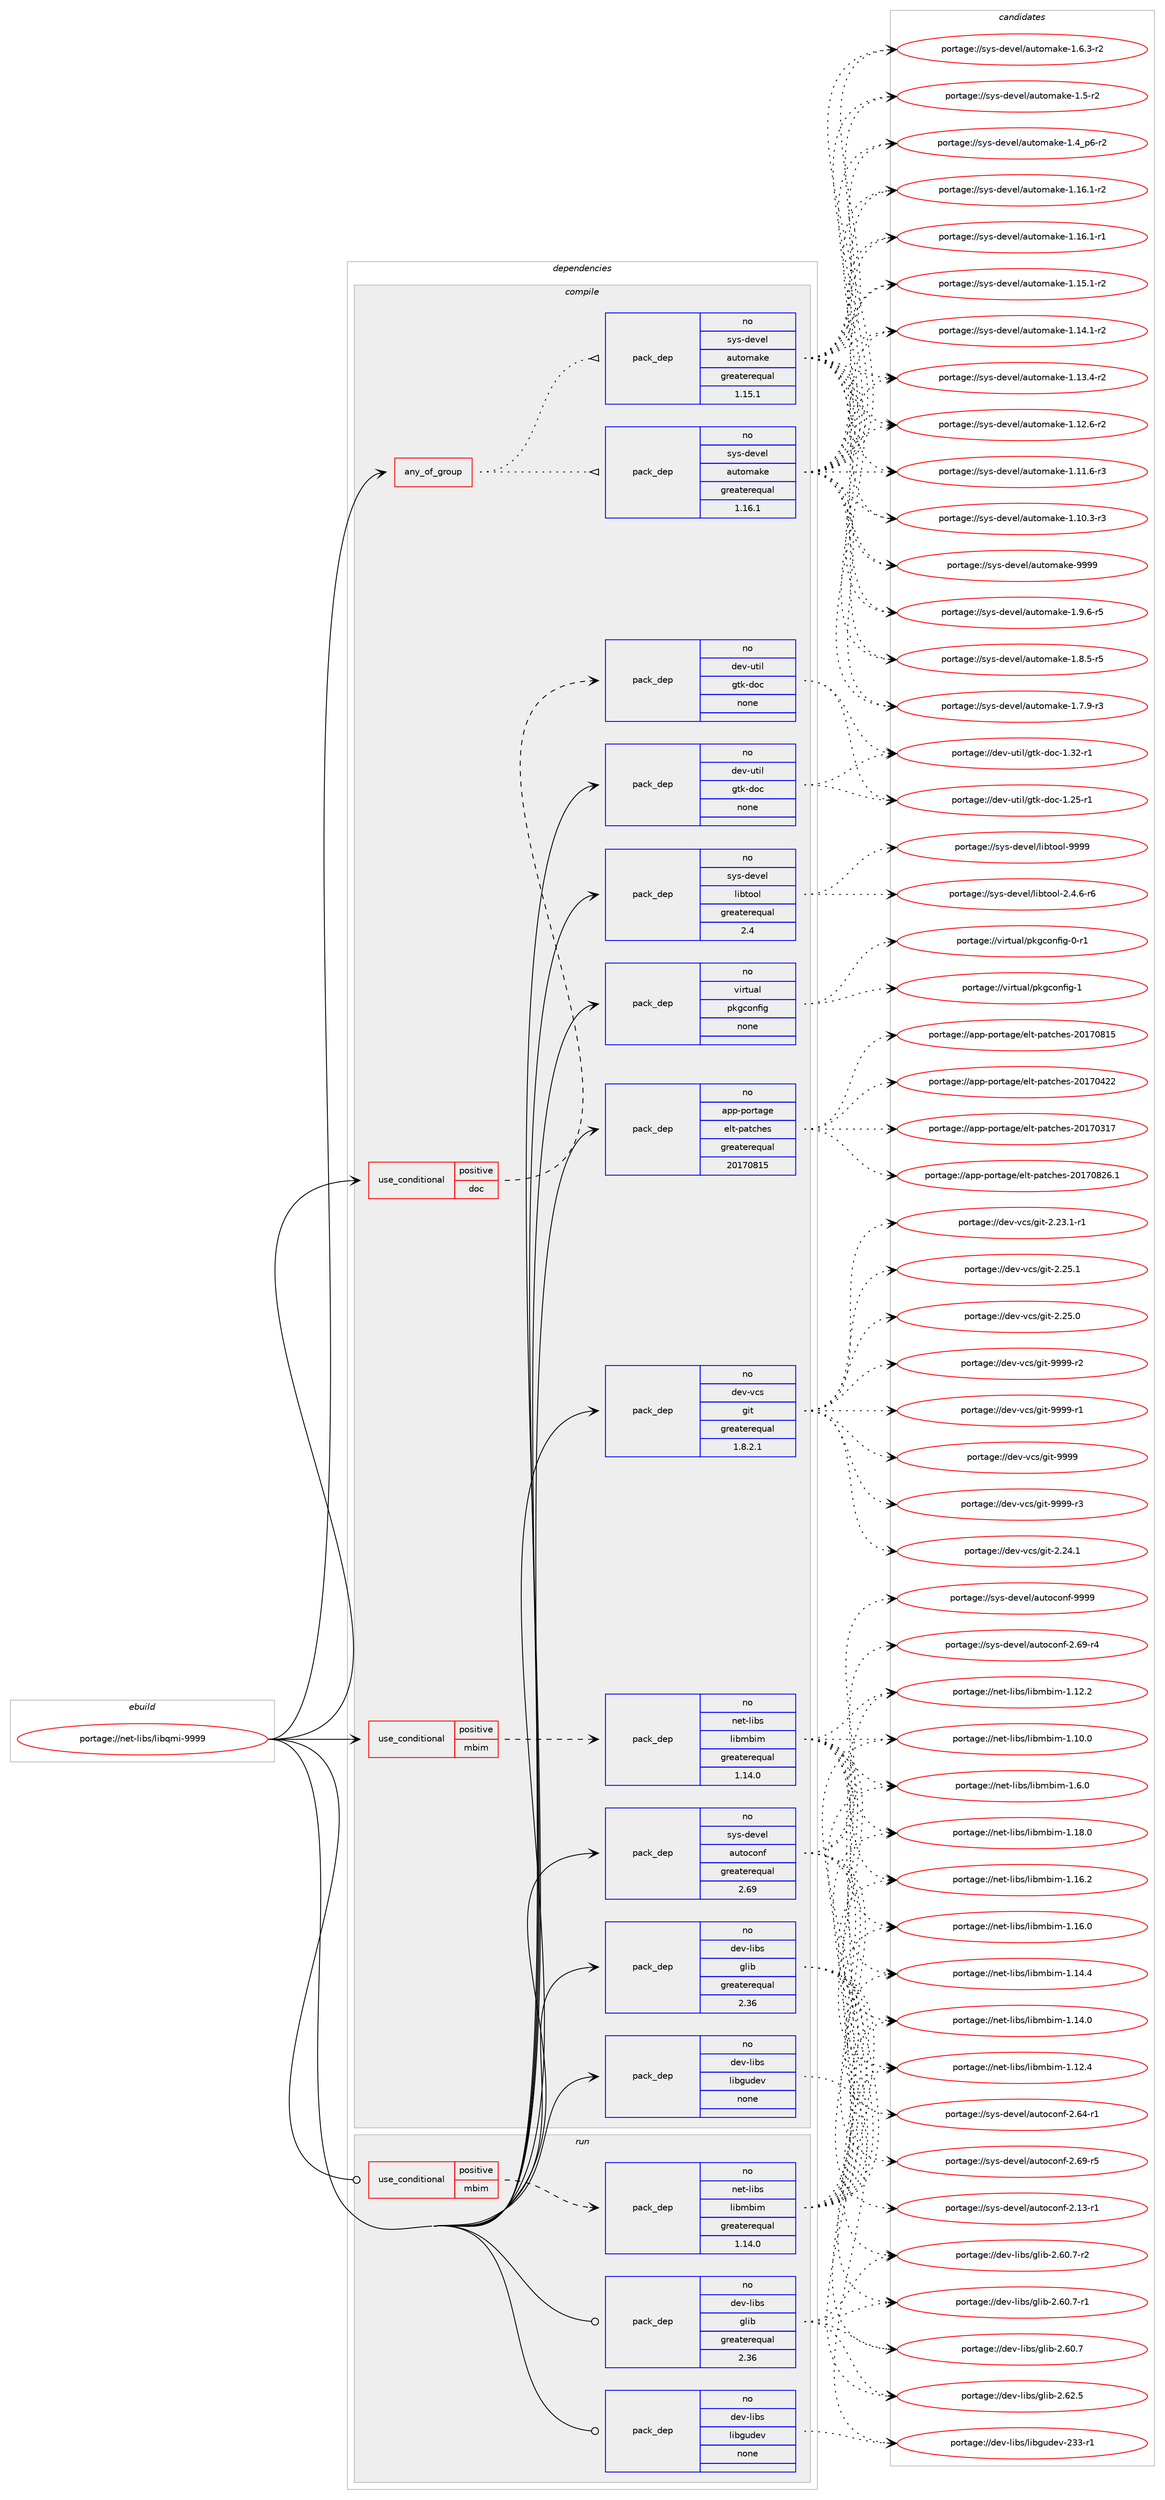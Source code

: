digraph prolog {

# *************
# Graph options
# *************

newrank=true;
concentrate=true;
compound=true;
graph [rankdir=LR,fontname=Helvetica,fontsize=10,ranksep=1.5];#, ranksep=2.5, nodesep=0.2];
edge  [arrowhead=vee];
node  [fontname=Helvetica,fontsize=10];

# **********
# The ebuild
# **********

subgraph cluster_leftcol {
color=gray;
rank=same;
label=<<i>ebuild</i>>;
id [label="portage://net-libs/libqmi-9999", color=red, width=4, href="../net-libs/libqmi-9999.svg"];
}

# ****************
# The dependencies
# ****************

subgraph cluster_midcol {
color=gray;
label=<<i>dependencies</i>>;
subgraph cluster_compile {
fillcolor="#eeeeee";
style=filled;
label=<<i>compile</i>>;
subgraph any1159 {
dependency59256 [label=<<TABLE BORDER="0" CELLBORDER="1" CELLSPACING="0" CELLPADDING="4"><TR><TD CELLPADDING="10">any_of_group</TD></TR></TABLE>>, shape=none, color=red];subgraph pack46198 {
dependency59257 [label=<<TABLE BORDER="0" CELLBORDER="1" CELLSPACING="0" CELLPADDING="4" WIDTH="220"><TR><TD ROWSPAN="6" CELLPADDING="30">pack_dep</TD></TR><TR><TD WIDTH="110">no</TD></TR><TR><TD>sys-devel</TD></TR><TR><TD>automake</TD></TR><TR><TD>greaterequal</TD></TR><TR><TD>1.16.1</TD></TR></TABLE>>, shape=none, color=blue];
}
dependency59256:e -> dependency59257:w [weight=20,style="dotted",arrowhead="oinv"];
subgraph pack46199 {
dependency59258 [label=<<TABLE BORDER="0" CELLBORDER="1" CELLSPACING="0" CELLPADDING="4" WIDTH="220"><TR><TD ROWSPAN="6" CELLPADDING="30">pack_dep</TD></TR><TR><TD WIDTH="110">no</TD></TR><TR><TD>sys-devel</TD></TR><TR><TD>automake</TD></TR><TR><TD>greaterequal</TD></TR><TR><TD>1.15.1</TD></TR></TABLE>>, shape=none, color=blue];
}
dependency59256:e -> dependency59258:w [weight=20,style="dotted",arrowhead="oinv"];
}
id:e -> dependency59256:w [weight=20,style="solid",arrowhead="vee"];
subgraph cond11878 {
dependency59259 [label=<<TABLE BORDER="0" CELLBORDER="1" CELLSPACING="0" CELLPADDING="4"><TR><TD ROWSPAN="3" CELLPADDING="10">use_conditional</TD></TR><TR><TD>positive</TD></TR><TR><TD>doc</TD></TR></TABLE>>, shape=none, color=red];
subgraph pack46200 {
dependency59260 [label=<<TABLE BORDER="0" CELLBORDER="1" CELLSPACING="0" CELLPADDING="4" WIDTH="220"><TR><TD ROWSPAN="6" CELLPADDING="30">pack_dep</TD></TR><TR><TD WIDTH="110">no</TD></TR><TR><TD>dev-util</TD></TR><TR><TD>gtk-doc</TD></TR><TR><TD>none</TD></TR><TR><TD></TD></TR></TABLE>>, shape=none, color=blue];
}
dependency59259:e -> dependency59260:w [weight=20,style="dashed",arrowhead="vee"];
}
id:e -> dependency59259:w [weight=20,style="solid",arrowhead="vee"];
subgraph cond11879 {
dependency59261 [label=<<TABLE BORDER="0" CELLBORDER="1" CELLSPACING="0" CELLPADDING="4"><TR><TD ROWSPAN="3" CELLPADDING="10">use_conditional</TD></TR><TR><TD>positive</TD></TR><TR><TD>mbim</TD></TR></TABLE>>, shape=none, color=red];
subgraph pack46201 {
dependency59262 [label=<<TABLE BORDER="0" CELLBORDER="1" CELLSPACING="0" CELLPADDING="4" WIDTH="220"><TR><TD ROWSPAN="6" CELLPADDING="30">pack_dep</TD></TR><TR><TD WIDTH="110">no</TD></TR><TR><TD>net-libs</TD></TR><TR><TD>libmbim</TD></TR><TR><TD>greaterequal</TD></TR><TR><TD>1.14.0</TD></TR></TABLE>>, shape=none, color=blue];
}
dependency59261:e -> dependency59262:w [weight=20,style="dashed",arrowhead="vee"];
}
id:e -> dependency59261:w [weight=20,style="solid",arrowhead="vee"];
subgraph pack46202 {
dependency59263 [label=<<TABLE BORDER="0" CELLBORDER="1" CELLSPACING="0" CELLPADDING="4" WIDTH="220"><TR><TD ROWSPAN="6" CELLPADDING="30">pack_dep</TD></TR><TR><TD WIDTH="110">no</TD></TR><TR><TD>app-portage</TD></TR><TR><TD>elt-patches</TD></TR><TR><TD>greaterequal</TD></TR><TR><TD>20170815</TD></TR></TABLE>>, shape=none, color=blue];
}
id:e -> dependency59263:w [weight=20,style="solid",arrowhead="vee"];
subgraph pack46203 {
dependency59264 [label=<<TABLE BORDER="0" CELLBORDER="1" CELLSPACING="0" CELLPADDING="4" WIDTH="220"><TR><TD ROWSPAN="6" CELLPADDING="30">pack_dep</TD></TR><TR><TD WIDTH="110">no</TD></TR><TR><TD>dev-libs</TD></TR><TR><TD>glib</TD></TR><TR><TD>greaterequal</TD></TR><TR><TD>2.36</TD></TR></TABLE>>, shape=none, color=blue];
}
id:e -> dependency59264:w [weight=20,style="solid",arrowhead="vee"];
subgraph pack46204 {
dependency59265 [label=<<TABLE BORDER="0" CELLBORDER="1" CELLSPACING="0" CELLPADDING="4" WIDTH="220"><TR><TD ROWSPAN="6" CELLPADDING="30">pack_dep</TD></TR><TR><TD WIDTH="110">no</TD></TR><TR><TD>dev-libs</TD></TR><TR><TD>libgudev</TD></TR><TR><TD>none</TD></TR><TR><TD></TD></TR></TABLE>>, shape=none, color=blue];
}
id:e -> dependency59265:w [weight=20,style="solid",arrowhead="vee"];
subgraph pack46205 {
dependency59266 [label=<<TABLE BORDER="0" CELLBORDER="1" CELLSPACING="0" CELLPADDING="4" WIDTH="220"><TR><TD ROWSPAN="6" CELLPADDING="30">pack_dep</TD></TR><TR><TD WIDTH="110">no</TD></TR><TR><TD>dev-util</TD></TR><TR><TD>gtk-doc</TD></TR><TR><TD>none</TD></TR><TR><TD></TD></TR></TABLE>>, shape=none, color=blue];
}
id:e -> dependency59266:w [weight=20,style="solid",arrowhead="vee"];
subgraph pack46206 {
dependency59267 [label=<<TABLE BORDER="0" CELLBORDER="1" CELLSPACING="0" CELLPADDING="4" WIDTH="220"><TR><TD ROWSPAN="6" CELLPADDING="30">pack_dep</TD></TR><TR><TD WIDTH="110">no</TD></TR><TR><TD>dev-vcs</TD></TR><TR><TD>git</TD></TR><TR><TD>greaterequal</TD></TR><TR><TD>1.8.2.1</TD></TR></TABLE>>, shape=none, color=blue];
}
id:e -> dependency59267:w [weight=20,style="solid",arrowhead="vee"];
subgraph pack46207 {
dependency59268 [label=<<TABLE BORDER="0" CELLBORDER="1" CELLSPACING="0" CELLPADDING="4" WIDTH="220"><TR><TD ROWSPAN="6" CELLPADDING="30">pack_dep</TD></TR><TR><TD WIDTH="110">no</TD></TR><TR><TD>sys-devel</TD></TR><TR><TD>autoconf</TD></TR><TR><TD>greaterequal</TD></TR><TR><TD>2.69</TD></TR></TABLE>>, shape=none, color=blue];
}
id:e -> dependency59268:w [weight=20,style="solid",arrowhead="vee"];
subgraph pack46208 {
dependency59269 [label=<<TABLE BORDER="0" CELLBORDER="1" CELLSPACING="0" CELLPADDING="4" WIDTH="220"><TR><TD ROWSPAN="6" CELLPADDING="30">pack_dep</TD></TR><TR><TD WIDTH="110">no</TD></TR><TR><TD>sys-devel</TD></TR><TR><TD>libtool</TD></TR><TR><TD>greaterequal</TD></TR><TR><TD>2.4</TD></TR></TABLE>>, shape=none, color=blue];
}
id:e -> dependency59269:w [weight=20,style="solid",arrowhead="vee"];
subgraph pack46209 {
dependency59270 [label=<<TABLE BORDER="0" CELLBORDER="1" CELLSPACING="0" CELLPADDING="4" WIDTH="220"><TR><TD ROWSPAN="6" CELLPADDING="30">pack_dep</TD></TR><TR><TD WIDTH="110">no</TD></TR><TR><TD>virtual</TD></TR><TR><TD>pkgconfig</TD></TR><TR><TD>none</TD></TR><TR><TD></TD></TR></TABLE>>, shape=none, color=blue];
}
id:e -> dependency59270:w [weight=20,style="solid",arrowhead="vee"];
}
subgraph cluster_compileandrun {
fillcolor="#eeeeee";
style=filled;
label=<<i>compile and run</i>>;
}
subgraph cluster_run {
fillcolor="#eeeeee";
style=filled;
label=<<i>run</i>>;
subgraph cond11880 {
dependency59271 [label=<<TABLE BORDER="0" CELLBORDER="1" CELLSPACING="0" CELLPADDING="4"><TR><TD ROWSPAN="3" CELLPADDING="10">use_conditional</TD></TR><TR><TD>positive</TD></TR><TR><TD>mbim</TD></TR></TABLE>>, shape=none, color=red];
subgraph pack46210 {
dependency59272 [label=<<TABLE BORDER="0" CELLBORDER="1" CELLSPACING="0" CELLPADDING="4" WIDTH="220"><TR><TD ROWSPAN="6" CELLPADDING="30">pack_dep</TD></TR><TR><TD WIDTH="110">no</TD></TR><TR><TD>net-libs</TD></TR><TR><TD>libmbim</TD></TR><TR><TD>greaterequal</TD></TR><TR><TD>1.14.0</TD></TR></TABLE>>, shape=none, color=blue];
}
dependency59271:e -> dependency59272:w [weight=20,style="dashed",arrowhead="vee"];
}
id:e -> dependency59271:w [weight=20,style="solid",arrowhead="odot"];
subgraph pack46211 {
dependency59273 [label=<<TABLE BORDER="0" CELLBORDER="1" CELLSPACING="0" CELLPADDING="4" WIDTH="220"><TR><TD ROWSPAN="6" CELLPADDING="30">pack_dep</TD></TR><TR><TD WIDTH="110">no</TD></TR><TR><TD>dev-libs</TD></TR><TR><TD>glib</TD></TR><TR><TD>greaterequal</TD></TR><TR><TD>2.36</TD></TR></TABLE>>, shape=none, color=blue];
}
id:e -> dependency59273:w [weight=20,style="solid",arrowhead="odot"];
subgraph pack46212 {
dependency59274 [label=<<TABLE BORDER="0" CELLBORDER="1" CELLSPACING="0" CELLPADDING="4" WIDTH="220"><TR><TD ROWSPAN="6" CELLPADDING="30">pack_dep</TD></TR><TR><TD WIDTH="110">no</TD></TR><TR><TD>dev-libs</TD></TR><TR><TD>libgudev</TD></TR><TR><TD>none</TD></TR><TR><TD></TD></TR></TABLE>>, shape=none, color=blue];
}
id:e -> dependency59274:w [weight=20,style="solid",arrowhead="odot"];
}
}

# **************
# The candidates
# **************

subgraph cluster_choices {
rank=same;
color=gray;
label=<<i>candidates</i>>;

subgraph choice46198 {
color=black;
nodesep=1;
choice115121115451001011181011084797117116111109971071014557575757 [label="portage://sys-devel/automake-9999", color=red, width=4,href="../sys-devel/automake-9999.svg"];
choice115121115451001011181011084797117116111109971071014549465746544511453 [label="portage://sys-devel/automake-1.9.6-r5", color=red, width=4,href="../sys-devel/automake-1.9.6-r5.svg"];
choice115121115451001011181011084797117116111109971071014549465646534511453 [label="portage://sys-devel/automake-1.8.5-r5", color=red, width=4,href="../sys-devel/automake-1.8.5-r5.svg"];
choice115121115451001011181011084797117116111109971071014549465546574511451 [label="portage://sys-devel/automake-1.7.9-r3", color=red, width=4,href="../sys-devel/automake-1.7.9-r3.svg"];
choice115121115451001011181011084797117116111109971071014549465446514511450 [label="portage://sys-devel/automake-1.6.3-r2", color=red, width=4,href="../sys-devel/automake-1.6.3-r2.svg"];
choice11512111545100101118101108479711711611110997107101454946534511450 [label="portage://sys-devel/automake-1.5-r2", color=red, width=4,href="../sys-devel/automake-1.5-r2.svg"];
choice115121115451001011181011084797117116111109971071014549465295112544511450 [label="portage://sys-devel/automake-1.4_p6-r2", color=red, width=4,href="../sys-devel/automake-1.4_p6-r2.svg"];
choice11512111545100101118101108479711711611110997107101454946495446494511450 [label="portage://sys-devel/automake-1.16.1-r2", color=red, width=4,href="../sys-devel/automake-1.16.1-r2.svg"];
choice11512111545100101118101108479711711611110997107101454946495446494511449 [label="portage://sys-devel/automake-1.16.1-r1", color=red, width=4,href="../sys-devel/automake-1.16.1-r1.svg"];
choice11512111545100101118101108479711711611110997107101454946495346494511450 [label="portage://sys-devel/automake-1.15.1-r2", color=red, width=4,href="../sys-devel/automake-1.15.1-r2.svg"];
choice11512111545100101118101108479711711611110997107101454946495246494511450 [label="portage://sys-devel/automake-1.14.1-r2", color=red, width=4,href="../sys-devel/automake-1.14.1-r2.svg"];
choice11512111545100101118101108479711711611110997107101454946495146524511450 [label="portage://sys-devel/automake-1.13.4-r2", color=red, width=4,href="../sys-devel/automake-1.13.4-r2.svg"];
choice11512111545100101118101108479711711611110997107101454946495046544511450 [label="portage://sys-devel/automake-1.12.6-r2", color=red, width=4,href="../sys-devel/automake-1.12.6-r2.svg"];
choice11512111545100101118101108479711711611110997107101454946494946544511451 [label="portage://sys-devel/automake-1.11.6-r3", color=red, width=4,href="../sys-devel/automake-1.11.6-r3.svg"];
choice11512111545100101118101108479711711611110997107101454946494846514511451 [label="portage://sys-devel/automake-1.10.3-r3", color=red, width=4,href="../sys-devel/automake-1.10.3-r3.svg"];
dependency59257:e -> choice115121115451001011181011084797117116111109971071014557575757:w [style=dotted,weight="100"];
dependency59257:e -> choice115121115451001011181011084797117116111109971071014549465746544511453:w [style=dotted,weight="100"];
dependency59257:e -> choice115121115451001011181011084797117116111109971071014549465646534511453:w [style=dotted,weight="100"];
dependency59257:e -> choice115121115451001011181011084797117116111109971071014549465546574511451:w [style=dotted,weight="100"];
dependency59257:e -> choice115121115451001011181011084797117116111109971071014549465446514511450:w [style=dotted,weight="100"];
dependency59257:e -> choice11512111545100101118101108479711711611110997107101454946534511450:w [style=dotted,weight="100"];
dependency59257:e -> choice115121115451001011181011084797117116111109971071014549465295112544511450:w [style=dotted,weight="100"];
dependency59257:e -> choice11512111545100101118101108479711711611110997107101454946495446494511450:w [style=dotted,weight="100"];
dependency59257:e -> choice11512111545100101118101108479711711611110997107101454946495446494511449:w [style=dotted,weight="100"];
dependency59257:e -> choice11512111545100101118101108479711711611110997107101454946495346494511450:w [style=dotted,weight="100"];
dependency59257:e -> choice11512111545100101118101108479711711611110997107101454946495246494511450:w [style=dotted,weight="100"];
dependency59257:e -> choice11512111545100101118101108479711711611110997107101454946495146524511450:w [style=dotted,weight="100"];
dependency59257:e -> choice11512111545100101118101108479711711611110997107101454946495046544511450:w [style=dotted,weight="100"];
dependency59257:e -> choice11512111545100101118101108479711711611110997107101454946494946544511451:w [style=dotted,weight="100"];
dependency59257:e -> choice11512111545100101118101108479711711611110997107101454946494846514511451:w [style=dotted,weight="100"];
}
subgraph choice46199 {
color=black;
nodesep=1;
choice115121115451001011181011084797117116111109971071014557575757 [label="portage://sys-devel/automake-9999", color=red, width=4,href="../sys-devel/automake-9999.svg"];
choice115121115451001011181011084797117116111109971071014549465746544511453 [label="portage://sys-devel/automake-1.9.6-r5", color=red, width=4,href="../sys-devel/automake-1.9.6-r5.svg"];
choice115121115451001011181011084797117116111109971071014549465646534511453 [label="portage://sys-devel/automake-1.8.5-r5", color=red, width=4,href="../sys-devel/automake-1.8.5-r5.svg"];
choice115121115451001011181011084797117116111109971071014549465546574511451 [label="portage://sys-devel/automake-1.7.9-r3", color=red, width=4,href="../sys-devel/automake-1.7.9-r3.svg"];
choice115121115451001011181011084797117116111109971071014549465446514511450 [label="portage://sys-devel/automake-1.6.3-r2", color=red, width=4,href="../sys-devel/automake-1.6.3-r2.svg"];
choice11512111545100101118101108479711711611110997107101454946534511450 [label="portage://sys-devel/automake-1.5-r2", color=red, width=4,href="../sys-devel/automake-1.5-r2.svg"];
choice115121115451001011181011084797117116111109971071014549465295112544511450 [label="portage://sys-devel/automake-1.4_p6-r2", color=red, width=4,href="../sys-devel/automake-1.4_p6-r2.svg"];
choice11512111545100101118101108479711711611110997107101454946495446494511450 [label="portage://sys-devel/automake-1.16.1-r2", color=red, width=4,href="../sys-devel/automake-1.16.1-r2.svg"];
choice11512111545100101118101108479711711611110997107101454946495446494511449 [label="portage://sys-devel/automake-1.16.1-r1", color=red, width=4,href="../sys-devel/automake-1.16.1-r1.svg"];
choice11512111545100101118101108479711711611110997107101454946495346494511450 [label="portage://sys-devel/automake-1.15.1-r2", color=red, width=4,href="../sys-devel/automake-1.15.1-r2.svg"];
choice11512111545100101118101108479711711611110997107101454946495246494511450 [label="portage://sys-devel/automake-1.14.1-r2", color=red, width=4,href="../sys-devel/automake-1.14.1-r2.svg"];
choice11512111545100101118101108479711711611110997107101454946495146524511450 [label="portage://sys-devel/automake-1.13.4-r2", color=red, width=4,href="../sys-devel/automake-1.13.4-r2.svg"];
choice11512111545100101118101108479711711611110997107101454946495046544511450 [label="portage://sys-devel/automake-1.12.6-r2", color=red, width=4,href="../sys-devel/automake-1.12.6-r2.svg"];
choice11512111545100101118101108479711711611110997107101454946494946544511451 [label="portage://sys-devel/automake-1.11.6-r3", color=red, width=4,href="../sys-devel/automake-1.11.6-r3.svg"];
choice11512111545100101118101108479711711611110997107101454946494846514511451 [label="portage://sys-devel/automake-1.10.3-r3", color=red, width=4,href="../sys-devel/automake-1.10.3-r3.svg"];
dependency59258:e -> choice115121115451001011181011084797117116111109971071014557575757:w [style=dotted,weight="100"];
dependency59258:e -> choice115121115451001011181011084797117116111109971071014549465746544511453:w [style=dotted,weight="100"];
dependency59258:e -> choice115121115451001011181011084797117116111109971071014549465646534511453:w [style=dotted,weight="100"];
dependency59258:e -> choice115121115451001011181011084797117116111109971071014549465546574511451:w [style=dotted,weight="100"];
dependency59258:e -> choice115121115451001011181011084797117116111109971071014549465446514511450:w [style=dotted,weight="100"];
dependency59258:e -> choice11512111545100101118101108479711711611110997107101454946534511450:w [style=dotted,weight="100"];
dependency59258:e -> choice115121115451001011181011084797117116111109971071014549465295112544511450:w [style=dotted,weight="100"];
dependency59258:e -> choice11512111545100101118101108479711711611110997107101454946495446494511450:w [style=dotted,weight="100"];
dependency59258:e -> choice11512111545100101118101108479711711611110997107101454946495446494511449:w [style=dotted,weight="100"];
dependency59258:e -> choice11512111545100101118101108479711711611110997107101454946495346494511450:w [style=dotted,weight="100"];
dependency59258:e -> choice11512111545100101118101108479711711611110997107101454946495246494511450:w [style=dotted,weight="100"];
dependency59258:e -> choice11512111545100101118101108479711711611110997107101454946495146524511450:w [style=dotted,weight="100"];
dependency59258:e -> choice11512111545100101118101108479711711611110997107101454946495046544511450:w [style=dotted,weight="100"];
dependency59258:e -> choice11512111545100101118101108479711711611110997107101454946494946544511451:w [style=dotted,weight="100"];
dependency59258:e -> choice11512111545100101118101108479711711611110997107101454946494846514511451:w [style=dotted,weight="100"];
}
subgraph choice46200 {
color=black;
nodesep=1;
choice1001011184511711610510847103116107451001119945494651504511449 [label="portage://dev-util/gtk-doc-1.32-r1", color=red, width=4,href="../dev-util/gtk-doc-1.32-r1.svg"];
choice1001011184511711610510847103116107451001119945494650534511449 [label="portage://dev-util/gtk-doc-1.25-r1", color=red, width=4,href="../dev-util/gtk-doc-1.25-r1.svg"];
dependency59260:e -> choice1001011184511711610510847103116107451001119945494651504511449:w [style=dotted,weight="100"];
dependency59260:e -> choice1001011184511711610510847103116107451001119945494650534511449:w [style=dotted,weight="100"];
}
subgraph choice46201 {
color=black;
nodesep=1;
choice1101011164510810598115471081059810998105109454946544648 [label="portage://net-libs/libmbim-1.6.0", color=red, width=4,href="../net-libs/libmbim-1.6.0.svg"];
choice110101116451081059811547108105981099810510945494649564648 [label="portage://net-libs/libmbim-1.18.0", color=red, width=4,href="../net-libs/libmbim-1.18.0.svg"];
choice110101116451081059811547108105981099810510945494649544650 [label="portage://net-libs/libmbim-1.16.2", color=red, width=4,href="../net-libs/libmbim-1.16.2.svg"];
choice110101116451081059811547108105981099810510945494649544648 [label="portage://net-libs/libmbim-1.16.0", color=red, width=4,href="../net-libs/libmbim-1.16.0.svg"];
choice110101116451081059811547108105981099810510945494649524652 [label="portage://net-libs/libmbim-1.14.4", color=red, width=4,href="../net-libs/libmbim-1.14.4.svg"];
choice110101116451081059811547108105981099810510945494649524648 [label="portage://net-libs/libmbim-1.14.0", color=red, width=4,href="../net-libs/libmbim-1.14.0.svg"];
choice110101116451081059811547108105981099810510945494649504652 [label="portage://net-libs/libmbim-1.12.4", color=red, width=4,href="../net-libs/libmbim-1.12.4.svg"];
choice110101116451081059811547108105981099810510945494649504650 [label="portage://net-libs/libmbim-1.12.2", color=red, width=4,href="../net-libs/libmbim-1.12.2.svg"];
choice110101116451081059811547108105981099810510945494649484648 [label="portage://net-libs/libmbim-1.10.0", color=red, width=4,href="../net-libs/libmbim-1.10.0.svg"];
dependency59262:e -> choice1101011164510810598115471081059810998105109454946544648:w [style=dotted,weight="100"];
dependency59262:e -> choice110101116451081059811547108105981099810510945494649564648:w [style=dotted,weight="100"];
dependency59262:e -> choice110101116451081059811547108105981099810510945494649544650:w [style=dotted,weight="100"];
dependency59262:e -> choice110101116451081059811547108105981099810510945494649544648:w [style=dotted,weight="100"];
dependency59262:e -> choice110101116451081059811547108105981099810510945494649524652:w [style=dotted,weight="100"];
dependency59262:e -> choice110101116451081059811547108105981099810510945494649524648:w [style=dotted,weight="100"];
dependency59262:e -> choice110101116451081059811547108105981099810510945494649504652:w [style=dotted,weight="100"];
dependency59262:e -> choice110101116451081059811547108105981099810510945494649504650:w [style=dotted,weight="100"];
dependency59262:e -> choice110101116451081059811547108105981099810510945494649484648:w [style=dotted,weight="100"];
}
subgraph choice46202 {
color=black;
nodesep=1;
choice971121124511211111411697103101471011081164511297116991041011154550484955485650544649 [label="portage://app-portage/elt-patches-20170826.1", color=red, width=4,href="../app-portage/elt-patches-20170826.1.svg"];
choice97112112451121111141169710310147101108116451129711699104101115455048495548564953 [label="portage://app-portage/elt-patches-20170815", color=red, width=4,href="../app-portage/elt-patches-20170815.svg"];
choice97112112451121111141169710310147101108116451129711699104101115455048495548525050 [label="portage://app-portage/elt-patches-20170422", color=red, width=4,href="../app-portage/elt-patches-20170422.svg"];
choice97112112451121111141169710310147101108116451129711699104101115455048495548514955 [label="portage://app-portage/elt-patches-20170317", color=red, width=4,href="../app-portage/elt-patches-20170317.svg"];
dependency59263:e -> choice971121124511211111411697103101471011081164511297116991041011154550484955485650544649:w [style=dotted,weight="100"];
dependency59263:e -> choice97112112451121111141169710310147101108116451129711699104101115455048495548564953:w [style=dotted,weight="100"];
dependency59263:e -> choice97112112451121111141169710310147101108116451129711699104101115455048495548525050:w [style=dotted,weight="100"];
dependency59263:e -> choice97112112451121111141169710310147101108116451129711699104101115455048495548514955:w [style=dotted,weight="100"];
}
subgraph choice46203 {
color=black;
nodesep=1;
choice1001011184510810598115471031081059845504654504653 [label="portage://dev-libs/glib-2.62.5", color=red, width=4,href="../dev-libs/glib-2.62.5.svg"];
choice10010111845108105981154710310810598455046544846554511450 [label="portage://dev-libs/glib-2.60.7-r2", color=red, width=4,href="../dev-libs/glib-2.60.7-r2.svg"];
choice10010111845108105981154710310810598455046544846554511449 [label="portage://dev-libs/glib-2.60.7-r1", color=red, width=4,href="../dev-libs/glib-2.60.7-r1.svg"];
choice1001011184510810598115471031081059845504654484655 [label="portage://dev-libs/glib-2.60.7", color=red, width=4,href="../dev-libs/glib-2.60.7.svg"];
dependency59264:e -> choice1001011184510810598115471031081059845504654504653:w [style=dotted,weight="100"];
dependency59264:e -> choice10010111845108105981154710310810598455046544846554511450:w [style=dotted,weight="100"];
dependency59264:e -> choice10010111845108105981154710310810598455046544846554511449:w [style=dotted,weight="100"];
dependency59264:e -> choice1001011184510810598115471031081059845504654484655:w [style=dotted,weight="100"];
}
subgraph choice46204 {
color=black;
nodesep=1;
choice10010111845108105981154710810598103117100101118455051514511449 [label="portage://dev-libs/libgudev-233-r1", color=red, width=4,href="../dev-libs/libgudev-233-r1.svg"];
dependency59265:e -> choice10010111845108105981154710810598103117100101118455051514511449:w [style=dotted,weight="100"];
}
subgraph choice46205 {
color=black;
nodesep=1;
choice1001011184511711610510847103116107451001119945494651504511449 [label="portage://dev-util/gtk-doc-1.32-r1", color=red, width=4,href="../dev-util/gtk-doc-1.32-r1.svg"];
choice1001011184511711610510847103116107451001119945494650534511449 [label="portage://dev-util/gtk-doc-1.25-r1", color=red, width=4,href="../dev-util/gtk-doc-1.25-r1.svg"];
dependency59266:e -> choice1001011184511711610510847103116107451001119945494651504511449:w [style=dotted,weight="100"];
dependency59266:e -> choice1001011184511711610510847103116107451001119945494650534511449:w [style=dotted,weight="100"];
}
subgraph choice46206 {
color=black;
nodesep=1;
choice10010111845118991154710310511645575757574511451 [label="portage://dev-vcs/git-9999-r3", color=red, width=4,href="../dev-vcs/git-9999-r3.svg"];
choice10010111845118991154710310511645575757574511450 [label="portage://dev-vcs/git-9999-r2", color=red, width=4,href="../dev-vcs/git-9999-r2.svg"];
choice10010111845118991154710310511645575757574511449 [label="portage://dev-vcs/git-9999-r1", color=red, width=4,href="../dev-vcs/git-9999-r1.svg"];
choice1001011184511899115471031051164557575757 [label="portage://dev-vcs/git-9999", color=red, width=4,href="../dev-vcs/git-9999.svg"];
choice10010111845118991154710310511645504650534649 [label="portage://dev-vcs/git-2.25.1", color=red, width=4,href="../dev-vcs/git-2.25.1.svg"];
choice10010111845118991154710310511645504650534648 [label="portage://dev-vcs/git-2.25.0", color=red, width=4,href="../dev-vcs/git-2.25.0.svg"];
choice10010111845118991154710310511645504650524649 [label="portage://dev-vcs/git-2.24.1", color=red, width=4,href="../dev-vcs/git-2.24.1.svg"];
choice100101118451189911547103105116455046505146494511449 [label="portage://dev-vcs/git-2.23.1-r1", color=red, width=4,href="../dev-vcs/git-2.23.1-r1.svg"];
dependency59267:e -> choice10010111845118991154710310511645575757574511451:w [style=dotted,weight="100"];
dependency59267:e -> choice10010111845118991154710310511645575757574511450:w [style=dotted,weight="100"];
dependency59267:e -> choice10010111845118991154710310511645575757574511449:w [style=dotted,weight="100"];
dependency59267:e -> choice1001011184511899115471031051164557575757:w [style=dotted,weight="100"];
dependency59267:e -> choice10010111845118991154710310511645504650534649:w [style=dotted,weight="100"];
dependency59267:e -> choice10010111845118991154710310511645504650534648:w [style=dotted,weight="100"];
dependency59267:e -> choice10010111845118991154710310511645504650524649:w [style=dotted,weight="100"];
dependency59267:e -> choice100101118451189911547103105116455046505146494511449:w [style=dotted,weight="100"];
}
subgraph choice46207 {
color=black;
nodesep=1;
choice115121115451001011181011084797117116111991111101024557575757 [label="portage://sys-devel/autoconf-9999", color=red, width=4,href="../sys-devel/autoconf-9999.svg"];
choice1151211154510010111810110847971171161119911111010245504654574511453 [label="portage://sys-devel/autoconf-2.69-r5", color=red, width=4,href="../sys-devel/autoconf-2.69-r5.svg"];
choice1151211154510010111810110847971171161119911111010245504654574511452 [label="portage://sys-devel/autoconf-2.69-r4", color=red, width=4,href="../sys-devel/autoconf-2.69-r4.svg"];
choice1151211154510010111810110847971171161119911111010245504654524511449 [label="portage://sys-devel/autoconf-2.64-r1", color=red, width=4,href="../sys-devel/autoconf-2.64-r1.svg"];
choice1151211154510010111810110847971171161119911111010245504649514511449 [label="portage://sys-devel/autoconf-2.13-r1", color=red, width=4,href="../sys-devel/autoconf-2.13-r1.svg"];
dependency59268:e -> choice115121115451001011181011084797117116111991111101024557575757:w [style=dotted,weight="100"];
dependency59268:e -> choice1151211154510010111810110847971171161119911111010245504654574511453:w [style=dotted,weight="100"];
dependency59268:e -> choice1151211154510010111810110847971171161119911111010245504654574511452:w [style=dotted,weight="100"];
dependency59268:e -> choice1151211154510010111810110847971171161119911111010245504654524511449:w [style=dotted,weight="100"];
dependency59268:e -> choice1151211154510010111810110847971171161119911111010245504649514511449:w [style=dotted,weight="100"];
}
subgraph choice46208 {
color=black;
nodesep=1;
choice1151211154510010111810110847108105981161111111084557575757 [label="portage://sys-devel/libtool-9999", color=red, width=4,href="../sys-devel/libtool-9999.svg"];
choice1151211154510010111810110847108105981161111111084550465246544511454 [label="portage://sys-devel/libtool-2.4.6-r6", color=red, width=4,href="../sys-devel/libtool-2.4.6-r6.svg"];
dependency59269:e -> choice1151211154510010111810110847108105981161111111084557575757:w [style=dotted,weight="100"];
dependency59269:e -> choice1151211154510010111810110847108105981161111111084550465246544511454:w [style=dotted,weight="100"];
}
subgraph choice46209 {
color=black;
nodesep=1;
choice1181051141161179710847112107103991111101021051034549 [label="portage://virtual/pkgconfig-1", color=red, width=4,href="../virtual/pkgconfig-1.svg"];
choice11810511411611797108471121071039911111010210510345484511449 [label="portage://virtual/pkgconfig-0-r1", color=red, width=4,href="../virtual/pkgconfig-0-r1.svg"];
dependency59270:e -> choice1181051141161179710847112107103991111101021051034549:w [style=dotted,weight="100"];
dependency59270:e -> choice11810511411611797108471121071039911111010210510345484511449:w [style=dotted,weight="100"];
}
subgraph choice46210 {
color=black;
nodesep=1;
choice1101011164510810598115471081059810998105109454946544648 [label="portage://net-libs/libmbim-1.6.0", color=red, width=4,href="../net-libs/libmbim-1.6.0.svg"];
choice110101116451081059811547108105981099810510945494649564648 [label="portage://net-libs/libmbim-1.18.0", color=red, width=4,href="../net-libs/libmbim-1.18.0.svg"];
choice110101116451081059811547108105981099810510945494649544650 [label="portage://net-libs/libmbim-1.16.2", color=red, width=4,href="../net-libs/libmbim-1.16.2.svg"];
choice110101116451081059811547108105981099810510945494649544648 [label="portage://net-libs/libmbim-1.16.0", color=red, width=4,href="../net-libs/libmbim-1.16.0.svg"];
choice110101116451081059811547108105981099810510945494649524652 [label="portage://net-libs/libmbim-1.14.4", color=red, width=4,href="../net-libs/libmbim-1.14.4.svg"];
choice110101116451081059811547108105981099810510945494649524648 [label="portage://net-libs/libmbim-1.14.0", color=red, width=4,href="../net-libs/libmbim-1.14.0.svg"];
choice110101116451081059811547108105981099810510945494649504652 [label="portage://net-libs/libmbim-1.12.4", color=red, width=4,href="../net-libs/libmbim-1.12.4.svg"];
choice110101116451081059811547108105981099810510945494649504650 [label="portage://net-libs/libmbim-1.12.2", color=red, width=4,href="../net-libs/libmbim-1.12.2.svg"];
choice110101116451081059811547108105981099810510945494649484648 [label="portage://net-libs/libmbim-1.10.0", color=red, width=4,href="../net-libs/libmbim-1.10.0.svg"];
dependency59272:e -> choice1101011164510810598115471081059810998105109454946544648:w [style=dotted,weight="100"];
dependency59272:e -> choice110101116451081059811547108105981099810510945494649564648:w [style=dotted,weight="100"];
dependency59272:e -> choice110101116451081059811547108105981099810510945494649544650:w [style=dotted,weight="100"];
dependency59272:e -> choice110101116451081059811547108105981099810510945494649544648:w [style=dotted,weight="100"];
dependency59272:e -> choice110101116451081059811547108105981099810510945494649524652:w [style=dotted,weight="100"];
dependency59272:e -> choice110101116451081059811547108105981099810510945494649524648:w [style=dotted,weight="100"];
dependency59272:e -> choice110101116451081059811547108105981099810510945494649504652:w [style=dotted,weight="100"];
dependency59272:e -> choice110101116451081059811547108105981099810510945494649504650:w [style=dotted,weight="100"];
dependency59272:e -> choice110101116451081059811547108105981099810510945494649484648:w [style=dotted,weight="100"];
}
subgraph choice46211 {
color=black;
nodesep=1;
choice1001011184510810598115471031081059845504654504653 [label="portage://dev-libs/glib-2.62.5", color=red, width=4,href="../dev-libs/glib-2.62.5.svg"];
choice10010111845108105981154710310810598455046544846554511450 [label="portage://dev-libs/glib-2.60.7-r2", color=red, width=4,href="../dev-libs/glib-2.60.7-r2.svg"];
choice10010111845108105981154710310810598455046544846554511449 [label="portage://dev-libs/glib-2.60.7-r1", color=red, width=4,href="../dev-libs/glib-2.60.7-r1.svg"];
choice1001011184510810598115471031081059845504654484655 [label="portage://dev-libs/glib-2.60.7", color=red, width=4,href="../dev-libs/glib-2.60.7.svg"];
dependency59273:e -> choice1001011184510810598115471031081059845504654504653:w [style=dotted,weight="100"];
dependency59273:e -> choice10010111845108105981154710310810598455046544846554511450:w [style=dotted,weight="100"];
dependency59273:e -> choice10010111845108105981154710310810598455046544846554511449:w [style=dotted,weight="100"];
dependency59273:e -> choice1001011184510810598115471031081059845504654484655:w [style=dotted,weight="100"];
}
subgraph choice46212 {
color=black;
nodesep=1;
choice10010111845108105981154710810598103117100101118455051514511449 [label="portage://dev-libs/libgudev-233-r1", color=red, width=4,href="../dev-libs/libgudev-233-r1.svg"];
dependency59274:e -> choice10010111845108105981154710810598103117100101118455051514511449:w [style=dotted,weight="100"];
}
}

}
